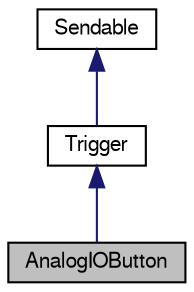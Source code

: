 digraph "AnalogIOButton"
{
  bgcolor="transparent";
  edge [fontname="FreeSans",fontsize="10",labelfontname="FreeSans",labelfontsize="10"];
  node [fontname="FreeSans",fontsize="10",shape=record];
  Node1 [label="AnalogIOButton",height=0.2,width=0.4,color="black", fillcolor="grey75", style="filled" fontcolor="black"];
  Node2 -> Node1 [dir="back",color="midnightblue",fontsize="10",style="solid",fontname="FreeSans"];
  Node2 [label="Trigger",height=0.2,width=0.4,color="black",URL="$class_trigger.html"];
  Node3 -> Node2 [dir="back",color="midnightblue",fontsize="10",style="solid",fontname="FreeSans"];
  Node3 [label="Sendable",height=0.2,width=0.4,color="black",URL="$class_sendable.html"];
}
